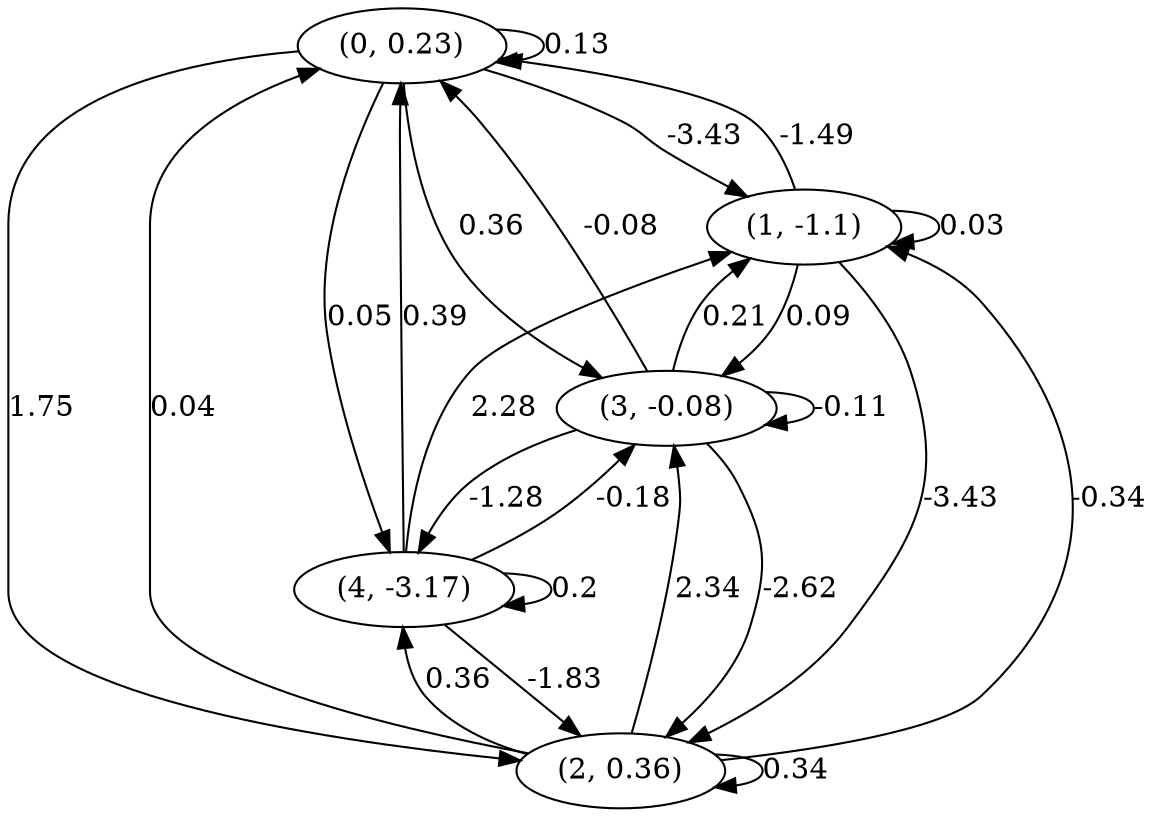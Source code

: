 digraph {
    0 [ label = "(0, 0.23)" ]
    1 [ label = "(1, -1.1)" ]
    2 [ label = "(2, 0.36)" ]
    3 [ label = "(3, -0.08)" ]
    4 [ label = "(4, -3.17)" ]
    0 -> 0 [ label = "0.13" ]
    1 -> 1 [ label = "0.03" ]
    2 -> 2 [ label = "0.34" ]
    3 -> 3 [ label = "-0.11" ]
    4 -> 4 [ label = "0.2" ]
    1 -> 0 [ label = "-1.49" ]
    2 -> 0 [ label = "0.04" ]
    3 -> 0 [ label = "-0.08" ]
    4 -> 0 [ label = "0.39" ]
    0 -> 1 [ label = "-3.43" ]
    2 -> 1 [ label = "-0.34" ]
    3 -> 1 [ label = "0.21" ]
    4 -> 1 [ label = "2.28" ]
    0 -> 2 [ label = "1.75" ]
    1 -> 2 [ label = "-3.43" ]
    3 -> 2 [ label = "-2.62" ]
    4 -> 2 [ label = "-1.83" ]
    0 -> 3 [ label = "0.36" ]
    1 -> 3 [ label = "0.09" ]
    2 -> 3 [ label = "2.34" ]
    4 -> 3 [ label = "-0.18" ]
    0 -> 4 [ label = "0.05" ]
    2 -> 4 [ label = "0.36" ]
    3 -> 4 [ label = "-1.28" ]
}

